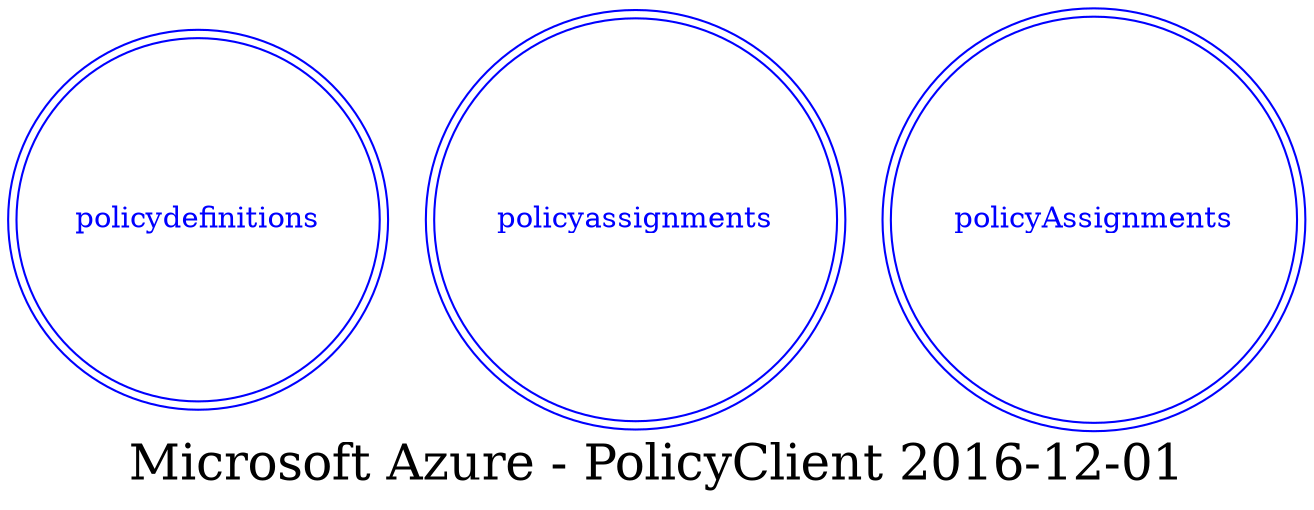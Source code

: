 digraph LexiconGraph {
graph[label="Microsoft Azure - PolicyClient 2016-12-01", fontsize=24]
splines=true
"policydefinitions" [color=blue, fontcolor=blue, shape=doublecircle]
"policyassignments" [color=blue, fontcolor=blue, shape=doublecircle]
"policyAssignments" [color=blue, fontcolor=blue, shape=doublecircle]
}
